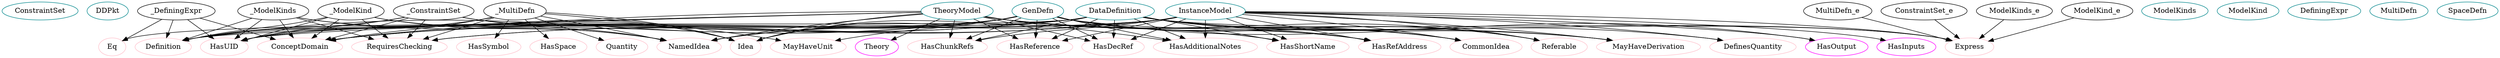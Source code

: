 digraph theory{
ConstraintSet	[shape=oval, color=turquoise4, label="ConstraintSet"];
DDPkt	[shape=oval, color=turquoise4, label="DDPkt"];
DataDefinition	[shape=oval, color=turquoise4, label="DataDefinition"];
GenDefn	[shape=oval, color=turquoise4, label="GenDefn"];
InstanceModel	[shape=oval, color=turquoise4, label="InstanceModel"];
ModelKinds	[shape=oval, color=turquoise4, label="ModelKinds"];
ModelKind	[shape=oval, color=turquoise4, label="ModelKind"];
DefiningExpr	[shape=oval, color=turquoise4, label="DefiningExpr"];
MultiDefn	[shape=oval, color=turquoise4, label="MultiDefn"];
SpaceDefn	[shape=oval, color=turquoise4, label="SpaceDefn"];
TheoryModel	[shape=oval, color=turquoise4, label="TheoryModel"];
HasUID	[shape=oval, color=pink, label="HasUID"];
NamedIdea	[shape=oval, color=pink, label="NamedIdea"];
Idea	[shape=oval, color=pink, label="Idea"];
Definition	[shape=oval, color=pink, label="Definition"];
ConceptDomain	[shape=oval, color=pink, label="ConceptDomain"];
Express	[shape=oval, color=pink, label="Express"];
RequiresChecking	[shape=oval, color=pink, label="RequiresChecking"];
HasChunkRefs	[shape=oval, color=pink, label="HasChunkRefs"];
HasUID	[shape=oval, color=pink, label="HasUID"];
NamedIdea	[shape=oval, color=pink, label="NamedIdea"];
Idea	[shape=oval, color=pink, label="Idea"];
DefinesQuantity	[shape=oval, color=pink, label="DefinesQuantity"];
HasOutput	[shape=oval, color=pink, label="HasOutput"];
Express	[shape=oval, color=pink, label="Express"];
HasReference	[shape=oval, color=pink, label="HasReference"];
HasDecRef	[shape=oval, color=pink, label="HasDecRef"];
Eq	[shape=oval, color=pink, label="Eq"];
MayHaveDerivation	[shape=oval, color=pink, label="MayHaveDerivation"];
HasAdditionalNotes	[shape=oval, color=pink, label="HasAdditionalNotes"];
HasShortName	[shape=oval, color=pink, label="HasShortName"];
HasRefAddress	[shape=oval, color=pink, label="HasRefAddress"];
ConceptDomain	[shape=oval, color=pink, label="ConceptDomain"];
CommonIdea	[shape=oval, color=pink, label="CommonIdea"];
Referable	[shape=oval, color=pink, label="Referable"];
RequiresChecking	[shape=oval, color=pink, label="RequiresChecking"];
HasChunkRefs	[shape=oval, color=pink, label="HasChunkRefs"];
HasUID	[shape=oval, color=pink, label="HasUID"];
NamedIdea	[shape=oval, color=pink, label="NamedIdea"];
Idea	[shape=oval, color=pink, label="Idea"];
Definition	[shape=oval, color=pink, label="Definition"];
ConceptDomain	[shape=oval, color=pink, label="ConceptDomain"];
Express	[shape=oval, color=pink, label="Express"];
MayHaveDerivation	[shape=oval, color=pink, label="MayHaveDerivation"];
HasReference	[shape=oval, color=pink, label="HasReference"];
HasDecRef	[shape=oval, color=pink, label="HasDecRef"];
HasShortName	[shape=oval, color=pink, label="HasShortName"];
HasRefAddress	[shape=oval, color=pink, label="HasRefAddress"];
HasAdditionalNotes	[shape=oval, color=pink, label="HasAdditionalNotes"];
MayHaveUnit	[shape=oval, color=pink, label="MayHaveUnit"];
CommonIdea	[shape=oval, color=pink, label="CommonIdea"];
Referable	[shape=oval, color=pink, label="Referable"];
HasChunkRefs	[shape=oval, color=pink, label="HasChunkRefs"];
HasUID	[shape=oval, color=pink, label="HasUID"];
NamedIdea	[shape=oval, color=pink, label="NamedIdea"];
Idea	[shape=oval, color=pink, label="Idea"];
Definition	[shape=oval, color=pink, label="Definition"];
ConceptDomain	[shape=oval, color=pink, label="ConceptDomain"];
Express	[shape=oval, color=pink, label="Express"];
MayHaveDerivation	[shape=oval, color=pink, label="MayHaveDerivation"];
HasReference	[shape=oval, color=pink, label="HasReference"];
HasDecRef	[shape=oval, color=pink, label="HasDecRef"];
HasShortName	[shape=oval, color=pink, label="HasShortName"];
HasRefAddress	[shape=oval, color=pink, label="HasRefAddress"];
HasAdditionalNotes	[shape=oval, color=pink, label="HasAdditionalNotes"];
CommonIdea	[shape=oval, color=pink, label="CommonIdea"];
Referable	[shape=oval, color=pink, label="Referable"];
DefinesQuantity	[shape=oval, color=pink, label="DefinesQuantity"];
HasInputs	[shape=oval, color=pink, label="HasInputs"];
HasOutput	[shape=oval, color=pink, label="HasOutput"];
RequiresChecking	[shape=oval, color=pink, label="RequiresChecking"];
HasUID	[shape=oval, color=pink, label="HasUID"];
NamedIdea	[shape=oval, color=pink, label="NamedIdea"];
Idea	[shape=oval, color=pink, label="Idea"];
Definition	[shape=oval, color=pink, label="Definition"];
ConceptDomain	[shape=oval, color=pink, label="ConceptDomain"];
Express	[shape=oval, color=pink, label="Express"];
RequiresChecking	[shape=oval, color=pink, label="RequiresChecking"];
Eq	[shape=oval, color=pink, label="Eq"];
HasUID	[shape=oval, color=pink, label="HasUID"];
ConceptDomain	[shape=oval, color=pink, label="ConceptDomain"];
Definition	[shape=oval, color=pink, label="Definition"];
HasSymbol	[shape=oval, color=pink, label="HasSymbol"];
NamedIdea	[shape=oval, color=pink, label="NamedIdea"];
Idea	[shape=oval, color=pink, label="Idea"];
HasSpace	[shape=oval, color=pink, label="HasSpace"];
Quantity	[shape=oval, color=pink, label="Quantity"];
MayHaveUnit	[shape=oval, color=pink, label="MayHaveUnit"];
RequiresChecking	[shape=oval, color=pink, label="RequiresChecking"];
Express	[shape=oval, color=pink, label="Express"];
HasChunkRefs	[shape=oval, color=pink, label="HasChunkRefs"];
HasUID	[shape=oval, color=pink, label="HasUID"];
NamedIdea	[shape=oval, color=pink, label="NamedIdea"];
Idea	[shape=oval, color=pink, label="Idea"];
Definition	[shape=oval, color=pink, label="Definition"];
HasReference	[shape=oval, color=pink, label="HasReference"];
HasDecRef	[shape=oval, color=pink, label="HasDecRef"];
ConceptDomain	[shape=oval, color=pink, label="ConceptDomain"];
HasAdditionalNotes	[shape=oval, color=pink, label="HasAdditionalNotes"];
HasShortName	[shape=oval, color=pink, label="HasShortName"];
HasRefAddress	[shape=oval, color=pink, label="HasRefAddress"];
CommonIdea	[shape=oval, color=pink, label="CommonIdea"];
Referable	[shape=oval, color=pink, label="Referable"];
HasInputs	[shape=oval, color=magenta, label="HasInputs"];
HasOutput	[shape=oval, color=magenta, label="HasOutput"];
Theory	[shape=oval, color=magenta, label="Theory"];
_ConstraintSet -> HasUID;
_ConstraintSet -> NamedIdea;
_ConstraintSet -> Idea;
_ConstraintSet -> Definition;
_ConstraintSet -> ConceptDomain;
ConstraintSet_e -> Express;
_ConstraintSet -> RequiresChecking;
DataDefinition -> HasChunkRefs;
DataDefinition -> HasUID;
DataDefinition -> NamedIdea;
DataDefinition -> Idea;
DataDefinition -> DefinesQuantity;
DataDefinition -> HasOutput;
DataDefinition -> Express;
DataDefinition -> HasReference;
DataDefinition -> HasDecRef;
DataDefinition -> Eq;
DataDefinition -> MayHaveDerivation;
DataDefinition -> HasAdditionalNotes;
DataDefinition -> HasShortName;
DataDefinition -> HasRefAddress;
DataDefinition -> ConceptDomain;
DataDefinition -> CommonIdea;
DataDefinition -> Referable;
DataDefinition -> RequiresChecking;
GenDefn -> HasChunkRefs;
GenDefn -> HasUID;
GenDefn -> NamedIdea;
GenDefn -> Idea;
GenDefn -> Definition;
GenDefn -> ConceptDomain;
GenDefn -> Express;
GenDefn -> MayHaveDerivation;
GenDefn -> HasReference;
GenDefn -> HasDecRef;
GenDefn -> HasShortName;
GenDefn -> HasRefAddress;
GenDefn -> HasAdditionalNotes;
GenDefn -> MayHaveUnit;
GenDefn -> CommonIdea;
GenDefn -> Referable;
InstanceModel -> HasChunkRefs;
InstanceModel -> HasUID;
InstanceModel -> NamedIdea;
InstanceModel -> Idea;
InstanceModel -> Definition;
InstanceModel -> ConceptDomain;
InstanceModel -> Express;
InstanceModel -> MayHaveDerivation;
InstanceModel -> HasReference;
InstanceModel -> HasDecRef;
InstanceModel -> HasShortName;
InstanceModel -> HasRefAddress;
InstanceModel -> HasAdditionalNotes;
InstanceModel -> CommonIdea;
InstanceModel -> Referable;
InstanceModel -> DefinesQuantity;
InstanceModel -> HasInputs;
InstanceModel -> HasOutput;
InstanceModel -> RequiresChecking;
_ModelKinds -> HasUID;
_ModelKinds -> NamedIdea;
_ModelKinds -> Idea;
_ModelKinds -> Definition;
_ModelKinds -> ConceptDomain;
ModelKinds_e -> Express;
_ModelKinds -> RequiresChecking;
_ModelKind -> HasUID;
_ModelKind -> NamedIdea;
_ModelKind -> Idea;
_ModelKind -> Definition;
_ModelKind -> ConceptDomain;
ModelKind_e -> Express;
_ModelKind -> RequiresChecking;
_DefiningExpr -> Eq;
_DefiningExpr -> HasUID;
_DefiningExpr -> ConceptDomain;
_DefiningExpr -> Definition;
_MultiDefn -> HasUID;
_MultiDefn -> HasSymbol;
_MultiDefn -> NamedIdea;
_MultiDefn -> Idea;
_MultiDefn -> HasSpace;
_MultiDefn -> Definition;
_MultiDefn -> Quantity;
_MultiDefn -> MayHaveUnit;
_MultiDefn -> ConceptDomain;
_MultiDefn -> RequiresChecking;
MultiDefn_e -> Express;
TheoryModel -> HasChunkRefs;
TheoryModel -> HasUID;
TheoryModel -> NamedIdea;
TheoryModel -> Idea;
TheoryModel -> Definition;
TheoryModel -> HasReference;
TheoryModel -> HasDecRef;
TheoryModel -> ConceptDomain;
TheoryModel -> HasAdditionalNotes;
TheoryModel -> Theory;
TheoryModel -> HasShortName;
TheoryModel -> HasRefAddress;
TheoryModel -> CommonIdea;
TheoryModel -> Referable;
}
